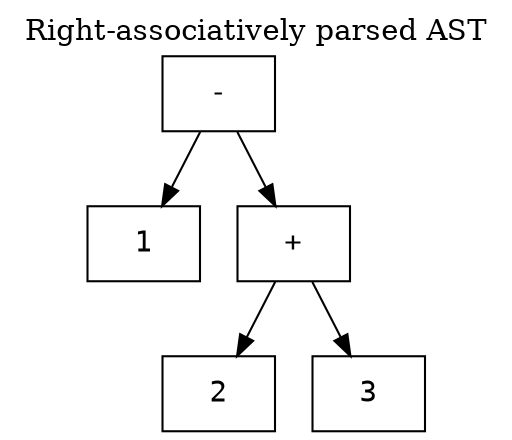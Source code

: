 digraph G {
  ordering="out"
  node [shape="rect", fontname="monospace"]
  edge [fontsize=10, fontname="monospace"]

  labelloc="t";
  label="Right-associatively parsed AST";

  one [label="1"]
  two [label="2"]
  three [label="3"]
  op1 [label="-"]
  op2 [label="+"]

  op1 -> one
  op1 -> op2
  op2 -> two
  op2 -> three
}
